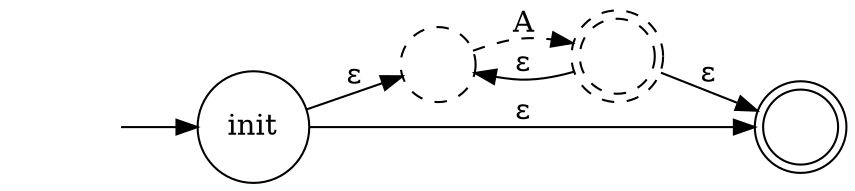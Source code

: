 digraph {

rankdir = LR ;

start[label = "", shape = "plaintext"]

init[label = "init", shape = "circle"] ;
a1[label = "", style = "dashed", shape = "circle"] ;
a2[label = "", style = "dashed", shape = "doublecircle"] ;
end[label = "", shape = "doublecircle"] ;

start -> init ;

init -> a1 [label = "ε"] ;
a1 -> a2 [label = "A", style = "dashed"] ;
a2 -> a1 [label = "ε"] ;
a2 -> end  [label = "ε"] ;
init -> end  [label = "ε"] ;

}
